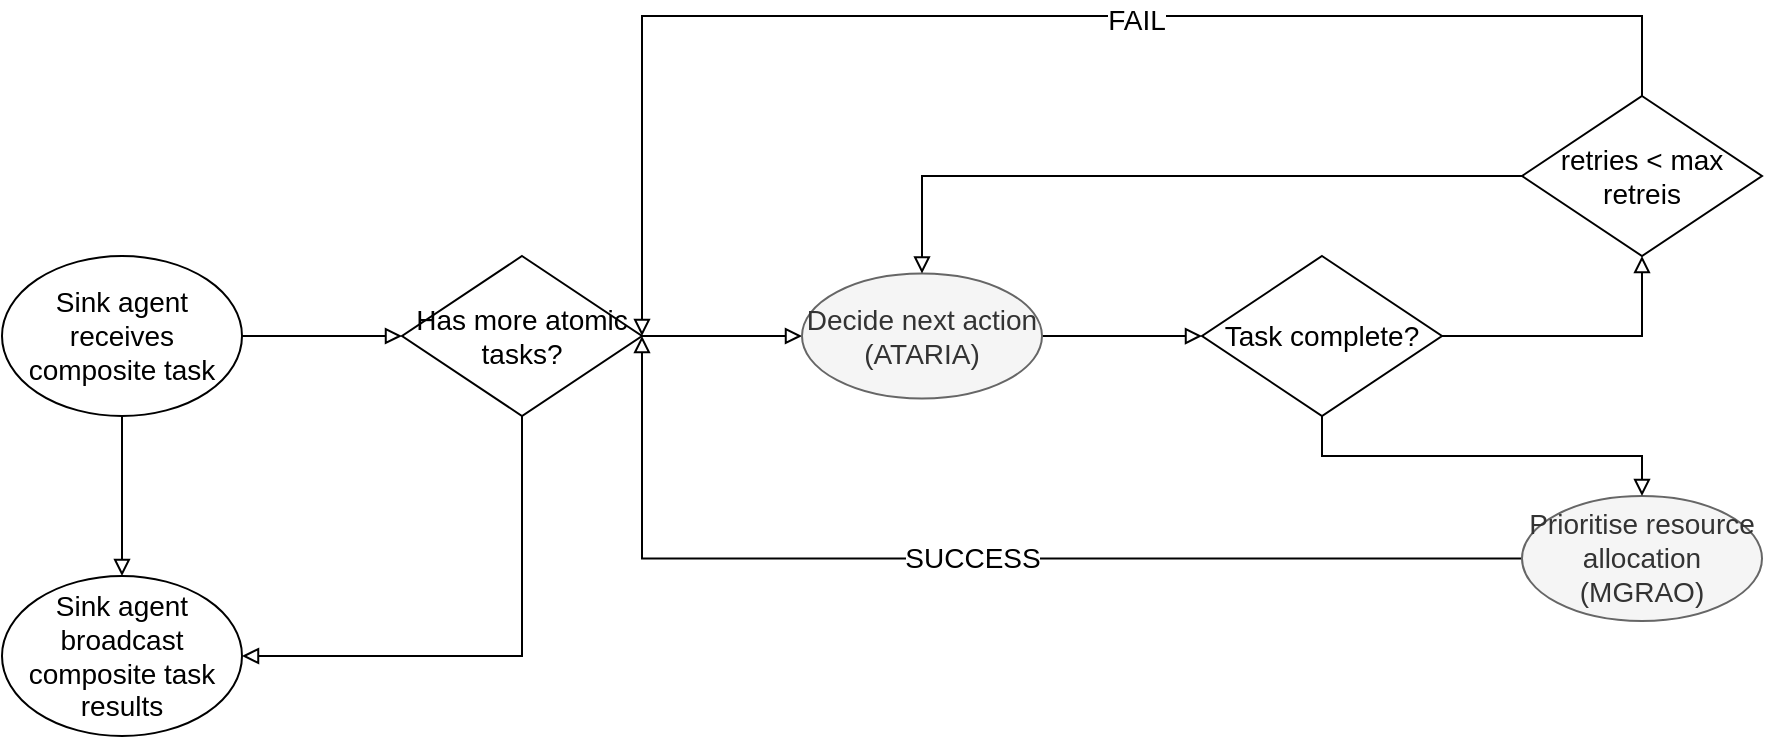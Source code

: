 <mxfile version="14.4.3" type="device"><diagram id="C5RBs43oDa-KdzZeNtuy" name="Page-1"><mxGraphModel dx="2249" dy="1992" grid="1" gridSize="10" guides="1" tooltips="1" connect="1" arrows="1" fold="1" page="1" pageScale="1" pageWidth="827" pageHeight="1169" math="1" shadow="0"><root><mxCell id="WIyWlLk6GJQsqaUBKTNV-0"/><mxCell id="WIyWlLk6GJQsqaUBKTNV-1" parent="WIyWlLk6GJQsqaUBKTNV-0"/><mxCell id="ssV2FOtLgtWsP6kgQDFu-53" style="edgeStyle=orthogonalEdgeStyle;rounded=0;orthogonalLoop=1;jettySize=auto;html=1;entryX=0;entryY=0.5;entryDx=0;entryDy=0;endArrow=block;endFill=0;fontSize=14;" edge="1" parent="WIyWlLk6GJQsqaUBKTNV-1" source="ssV2FOtLgtWsP6kgQDFu-0" target="ssV2FOtLgtWsP6kgQDFu-52"><mxGeometry relative="1" as="geometry"/></mxCell><mxCell id="ssV2FOtLgtWsP6kgQDFu-56" style="edgeStyle=orthogonalEdgeStyle;rounded=0;orthogonalLoop=1;jettySize=auto;html=1;exitX=0.5;exitY=1;exitDx=0;exitDy=0;entryX=0.5;entryY=0;entryDx=0;entryDy=0;endArrow=block;endFill=0;fontSize=14;" edge="1" parent="WIyWlLk6GJQsqaUBKTNV-1" source="ssV2FOtLgtWsP6kgQDFu-0" target="ssV2FOtLgtWsP6kgQDFu-55"><mxGeometry relative="1" as="geometry"/></mxCell><mxCell id="ssV2FOtLgtWsP6kgQDFu-0" value="Sink agent receives composite task" style="ellipse;whiteSpace=wrap;html=1;fontSize=14;" vertex="1" parent="WIyWlLk6GJQsqaUBKTNV-1"><mxGeometry x="-40" y="-640" width="120" height="80" as="geometry"/></mxCell><mxCell id="ssV2FOtLgtWsP6kgQDFu-31" value="SUCCESS" style="edgeStyle=orthogonalEdgeStyle;rounded=0;orthogonalLoop=1;jettySize=auto;html=1;exitX=0;exitY=0.5;exitDx=0;exitDy=0;entryX=1;entryY=0.5;entryDx=0;entryDy=0;endArrow=block;endFill=0;fontSize=14;" edge="1" parent="WIyWlLk6GJQsqaUBKTNV-1" source="ssV2FOtLgtWsP6kgQDFu-38" target="ssV2FOtLgtWsP6kgQDFu-52"><mxGeometry relative="1" as="geometry"><mxPoint x="160" y="-170" as="sourcePoint"/><Array as="points"><mxPoint x="280" y="-489"/></Array></mxGeometry></mxCell><mxCell id="ssV2FOtLgtWsP6kgQDFu-27" style="edgeStyle=orthogonalEdgeStyle;rounded=0;orthogonalLoop=1;jettySize=auto;html=1;entryX=0;entryY=0.5;entryDx=0;entryDy=0;endArrow=block;endFill=0;exitX=1;exitY=0.5;exitDx=0;exitDy=0;fontSize=14;" edge="1" parent="WIyWlLk6GJQsqaUBKTNV-1" source="ssV2FOtLgtWsP6kgQDFu-52" target="ssV2FOtLgtWsP6kgQDFu-37"><mxGeometry relative="1" as="geometry"><mxPoint x="220" y="-560" as="sourcePoint"/><mxPoint x="220" y="-480" as="targetPoint"/></mxGeometry></mxCell><mxCell id="ssV2FOtLgtWsP6kgQDFu-35" style="edgeStyle=orthogonalEdgeStyle;rounded=0;orthogonalLoop=1;jettySize=auto;html=1;exitX=1;exitY=0.5;exitDx=0;exitDy=0;entryX=0.5;entryY=1;entryDx=0;entryDy=0;endArrow=block;endFill=0;fontSize=14;" edge="1" parent="WIyWlLk6GJQsqaUBKTNV-1" source="ssV2FOtLgtWsP6kgQDFu-40" target="ssV2FOtLgtWsP6kgQDFu-44"><mxGeometry relative="1" as="geometry"><mxPoint x="270" y="-320" as="sourcePoint"/><mxPoint x="360" y="-320" as="targetPoint"/><Array as="points"><mxPoint x="780" y="-600"/></Array></mxGeometry></mxCell><mxCell id="ssV2FOtLgtWsP6kgQDFu-42" style="edgeStyle=orthogonalEdgeStyle;rounded=0;orthogonalLoop=1;jettySize=auto;html=1;entryX=0;entryY=0.5;entryDx=0;entryDy=0;endArrow=block;endFill=0;fontSize=14;" edge="1" parent="WIyWlLk6GJQsqaUBKTNV-1" source="ssV2FOtLgtWsP6kgQDFu-37" target="ssV2FOtLgtWsP6kgQDFu-40"><mxGeometry relative="1" as="geometry"/></mxCell><mxCell id="ssV2FOtLgtWsP6kgQDFu-37" value="Decide next action (ATARIA)" style="ellipse;whiteSpace=wrap;html=1;fillColor=#f5f5f5;strokeColor=#666666;fontColor=#333333;fontStyle=0;fontSize=14;" vertex="1" parent="WIyWlLk6GJQsqaUBKTNV-1"><mxGeometry x="360" y="-631.25" width="120" height="62.5" as="geometry"/></mxCell><mxCell id="ssV2FOtLgtWsP6kgQDFu-38" value="Prioritise resource allocation&lt;br style=&quot;font-size: 14px;&quot;&gt;(MGRAO)" style="ellipse;whiteSpace=wrap;html=1;fillColor=#f5f5f5;strokeColor=#666666;fontColor=#333333;fontStyle=0;fontSize=14;" vertex="1" parent="WIyWlLk6GJQsqaUBKTNV-1"><mxGeometry x="720" y="-520" width="120" height="62.5" as="geometry"/></mxCell><mxCell id="ssV2FOtLgtWsP6kgQDFu-45" style="edgeStyle=orthogonalEdgeStyle;rounded=0;orthogonalLoop=1;jettySize=auto;html=1;exitX=0.5;exitY=1;exitDx=0;exitDy=0;entryX=0.5;entryY=0;entryDx=0;entryDy=0;endArrow=block;endFill=0;fontSize=14;" edge="1" parent="WIyWlLk6GJQsqaUBKTNV-1" source="ssV2FOtLgtWsP6kgQDFu-40" target="ssV2FOtLgtWsP6kgQDFu-38"><mxGeometry relative="1" as="geometry"/></mxCell><mxCell id="ssV2FOtLgtWsP6kgQDFu-40" value="Task complete?" style="rhombus;whiteSpace=wrap;html=1;fontSize=14;" vertex="1" parent="WIyWlLk6GJQsqaUBKTNV-1"><mxGeometry x="560" y="-640" width="120" height="80" as="geometry"/></mxCell><mxCell id="ssV2FOtLgtWsP6kgQDFu-47" style="edgeStyle=orthogonalEdgeStyle;rounded=0;orthogonalLoop=1;jettySize=auto;html=1;entryX=0.5;entryY=0;entryDx=0;entryDy=0;endArrow=block;endFill=0;fontSize=14;" edge="1" parent="WIyWlLk6GJQsqaUBKTNV-1" source="ssV2FOtLgtWsP6kgQDFu-44" target="ssV2FOtLgtWsP6kgQDFu-37"><mxGeometry relative="1" as="geometry"/></mxCell><mxCell id="ssV2FOtLgtWsP6kgQDFu-48" style="edgeStyle=orthogonalEdgeStyle;rounded=0;orthogonalLoop=1;jettySize=auto;html=1;endArrow=block;endFill=0;exitX=0.5;exitY=0;exitDx=0;exitDy=0;fontSize=14;" edge="1" parent="WIyWlLk6GJQsqaUBKTNV-1" source="ssV2FOtLgtWsP6kgQDFu-44" target="ssV2FOtLgtWsP6kgQDFu-52"><mxGeometry relative="1" as="geometry"><Array as="points"><mxPoint x="780" y="-760"/><mxPoint x="280" y="-760"/></Array></mxGeometry></mxCell><mxCell id="ssV2FOtLgtWsP6kgQDFu-50" value="FAIL" style="edgeLabel;html=1;align=center;verticalAlign=middle;resizable=0;points=[];fontSize=14;" vertex="1" connectable="0" parent="ssV2FOtLgtWsP6kgQDFu-48"><mxGeometry x="-0.16" y="2" relative="1" as="geometry"><mxPoint x="1" as="offset"/></mxGeometry></mxCell><mxCell id="ssV2FOtLgtWsP6kgQDFu-44" value="retries &amp;lt; max retreis" style="rhombus;whiteSpace=wrap;html=1;fontSize=14;" vertex="1" parent="WIyWlLk6GJQsqaUBKTNV-1"><mxGeometry x="720" y="-720" width="120" height="80" as="geometry"/></mxCell><mxCell id="ssV2FOtLgtWsP6kgQDFu-54" style="edgeStyle=orthogonalEdgeStyle;rounded=0;orthogonalLoop=1;jettySize=auto;html=1;exitX=0.5;exitY=1;exitDx=0;exitDy=0;endArrow=block;endFill=0;entryX=1;entryY=0.5;entryDx=0;entryDy=0;fontSize=14;" edge="1" parent="WIyWlLk6GJQsqaUBKTNV-1" source="ssV2FOtLgtWsP6kgQDFu-52" target="ssV2FOtLgtWsP6kgQDFu-55"><mxGeometry relative="1" as="geometry"><mxPoint x="210" y="-500" as="targetPoint"/></mxGeometry></mxCell><mxCell id="ssV2FOtLgtWsP6kgQDFu-52" value="Has more atomic tasks?" style="rhombus;whiteSpace=wrap;html=1;fontSize=14;" vertex="1" parent="WIyWlLk6GJQsqaUBKTNV-1"><mxGeometry x="160" y="-640" width="120" height="80" as="geometry"/></mxCell><mxCell id="ssV2FOtLgtWsP6kgQDFu-55" value="Sink agent broadcast composite task results" style="ellipse;whiteSpace=wrap;html=1;fontSize=14;" vertex="1" parent="WIyWlLk6GJQsqaUBKTNV-1"><mxGeometry x="-40" y="-480" width="120" height="80" as="geometry"/></mxCell></root></mxGraphModel></diagram></mxfile>